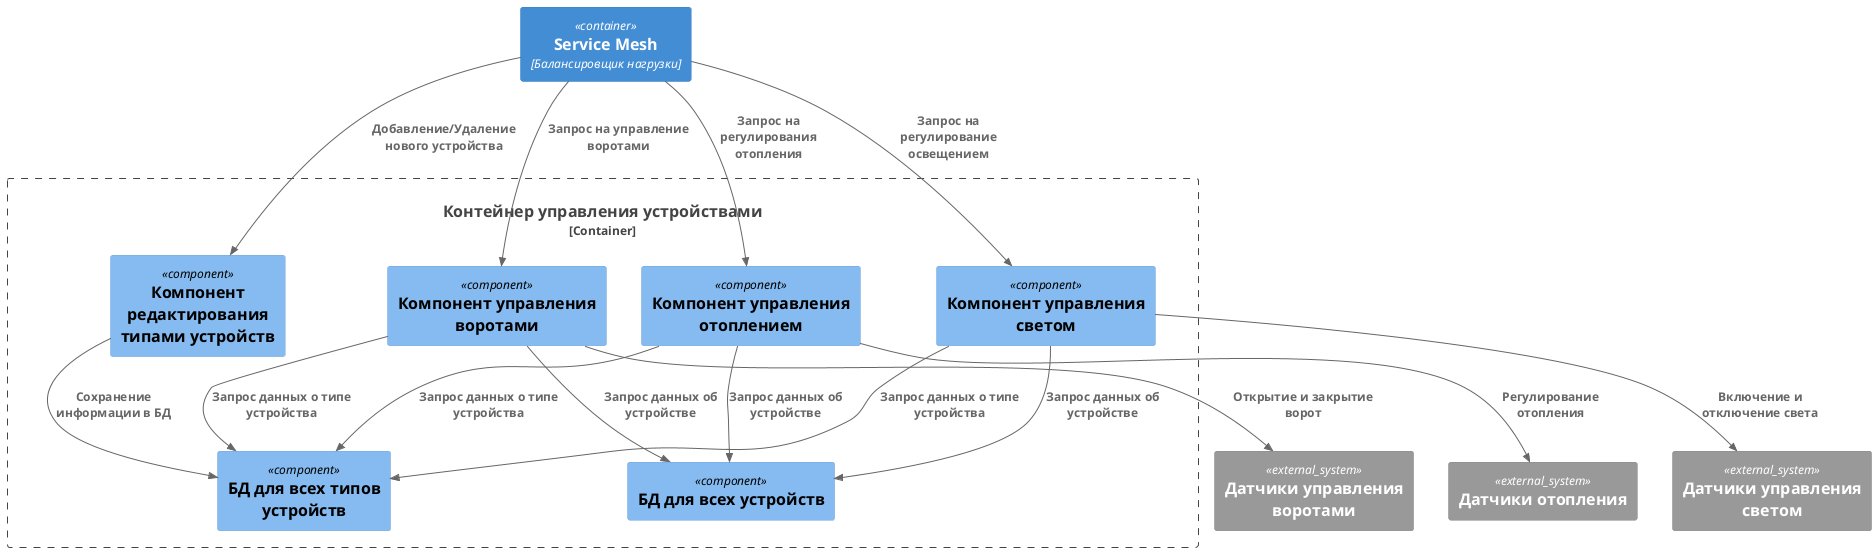 @startuml
!include <C4/C4_Component>

Container_Boundary(device_manager, "Контейнер управления устройствами", "") {
    Component(device_manager_component, "Компонент редактирования типами устройств")
    Component(device_type_db, "БД для всех типов устройств")
    Component(device_db, "БД для всех устройств")
    Component(heat_component, "Компонент управления отоплением")
    Component(light_component, "Компонент управления светом")
    Component(gate_component, "Компонент управления воротами")
}
Container(service_mesh, "Service Mesh", "Балансировщик нагрузки")
System_Ext(sensor2, "Датчики отопления")
System_Ext(sensor3, "Датчики управления светом")
System_Ext(sensor4, "Датчики управления воротами")

Rel(service_mesh, device_manager_component, "Добавление/Удаление нового устройства")
Rel(service_mesh, heat_component, "Запрос на регулирования отопления")
Rel(service_mesh, light_component, "Запрос на регулирование освещением")
Rel(service_mesh, gate_component, "Запрос на управление воротами")
Rel(device_manager_component, device_type_db, "Сохранение информации в БД")
Rel(heat_component, sensor2, "Регулирование отопления")
Rel(light_component, sensor3, "Включение и отключение света")
Rel(gate_component, sensor4, "Открытие и закрытие ворот")

Rel(heat_component, device_type_db, "Запрос данных о типе устройства")
Rel(light_component, device_type_db, "Запрос данных о типе устройства")
Rel(gate_component, device_type_db, "Запрос данных о типе устройства")

Rel(heat_component, device_db, "Запрос данных об устройстве")
Rel(light_component, device_db, "Запрос данных об устройстве")
Rel(gate_component, device_db, "Запрос данных об устройстве")

@enduml